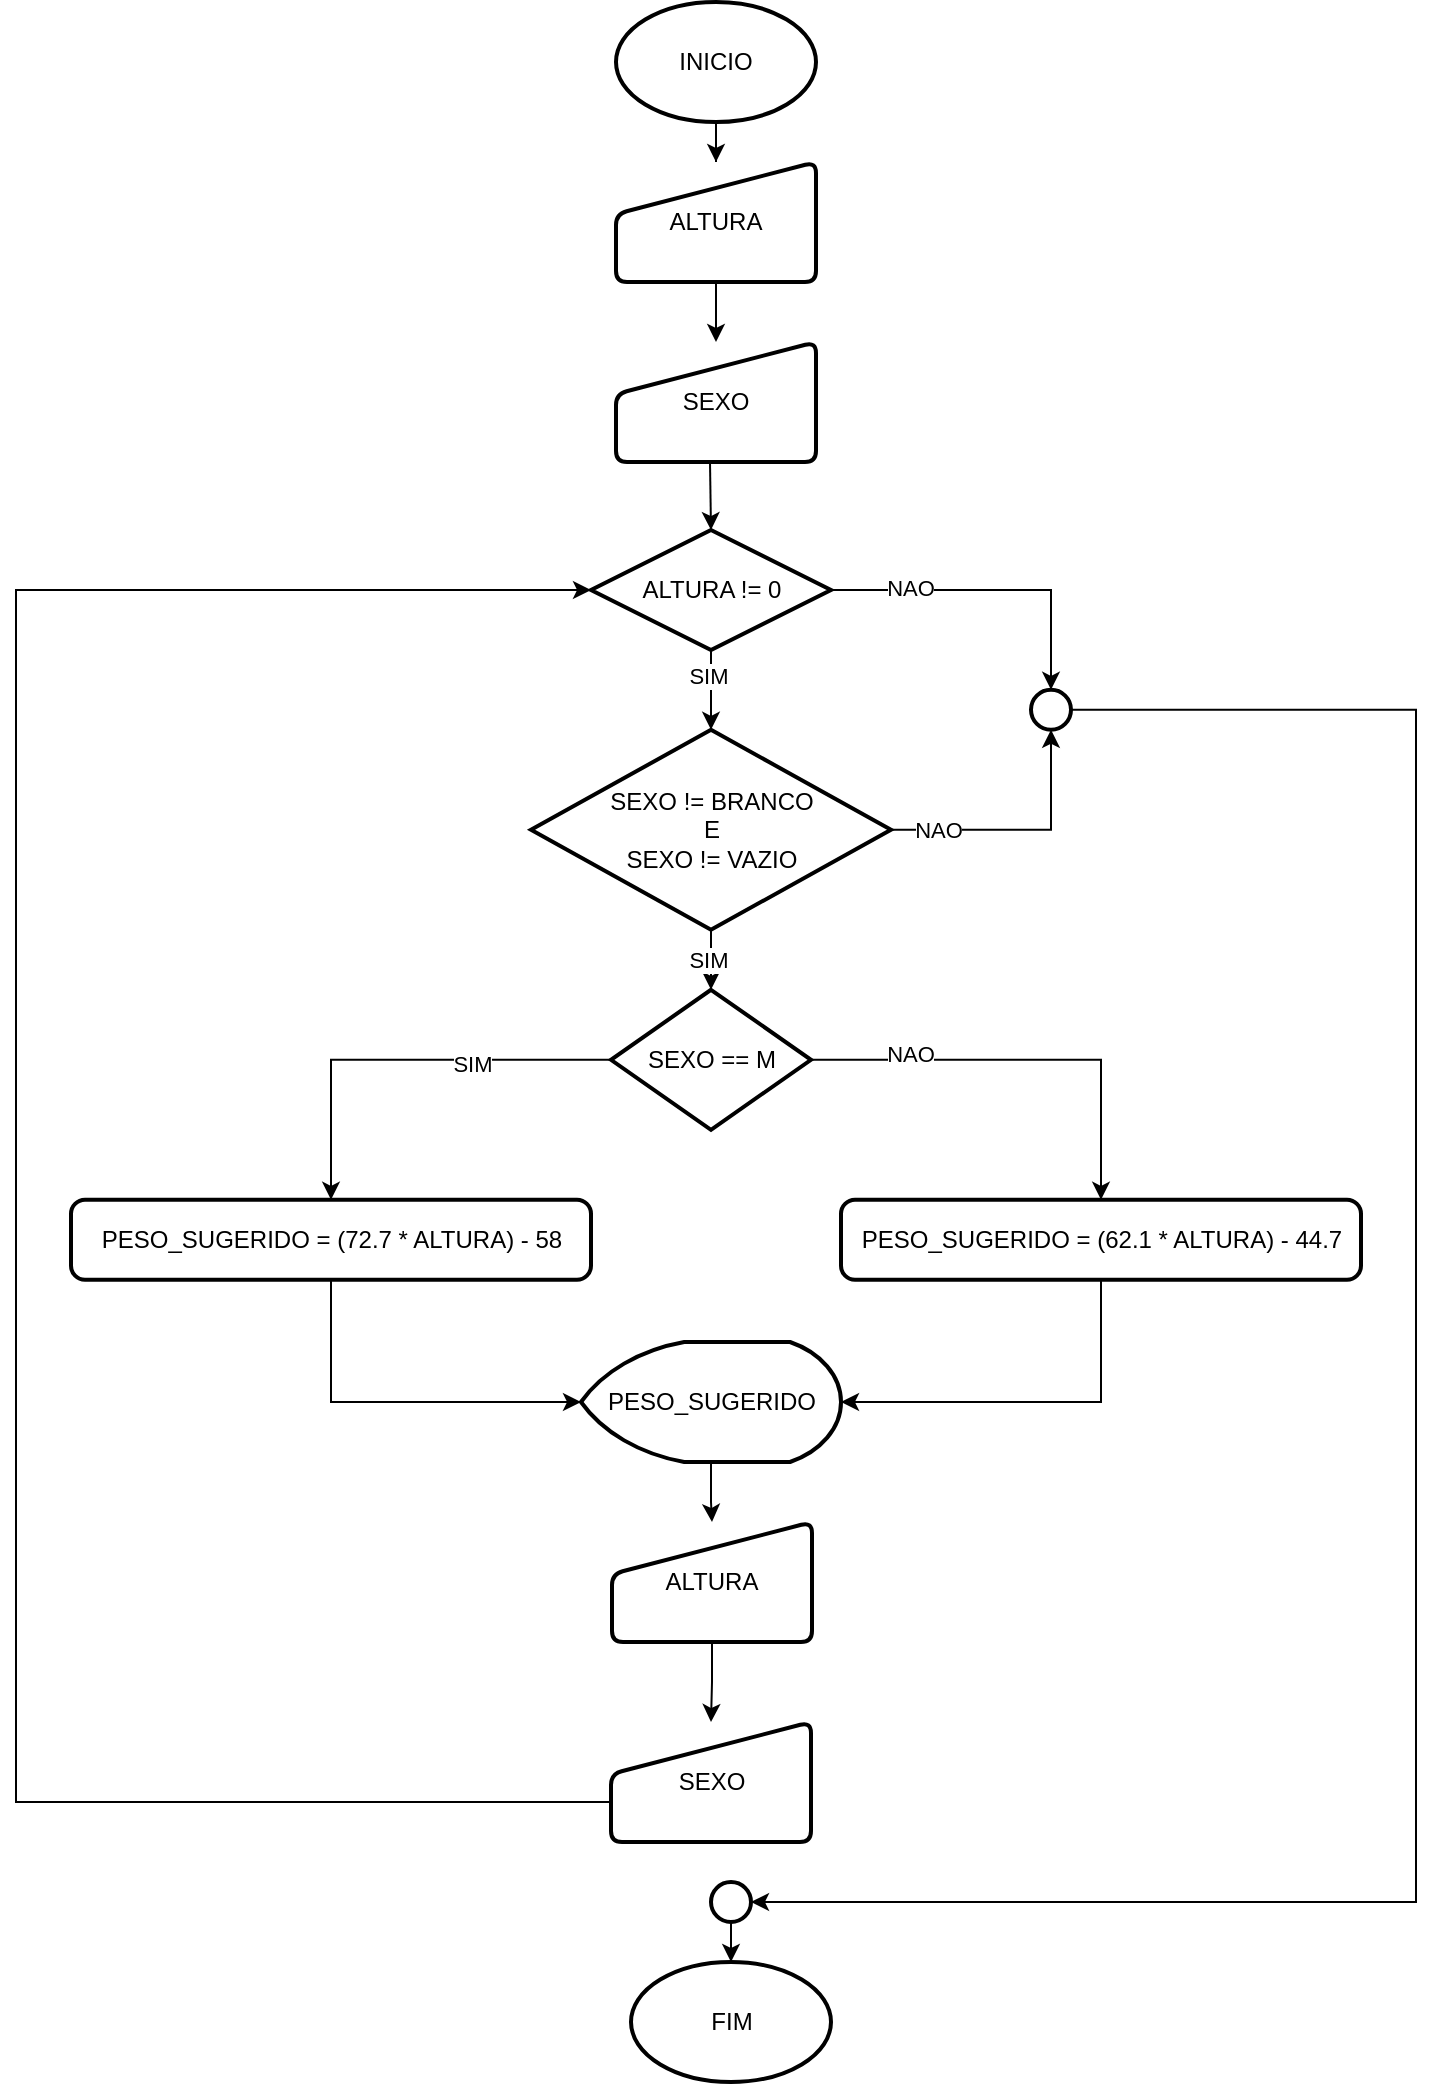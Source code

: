 <mxfile version="26.0.10">
  <diagram name="Página-1" id="mj-e01_5pzUuontkbSiP">
    <mxGraphModel dx="880" dy="508" grid="1" gridSize="10" guides="1" tooltips="1" connect="1" arrows="1" fold="1" page="1" pageScale="1" pageWidth="827" pageHeight="1169" math="0" shadow="0">
      <root>
        <mxCell id="0" />
        <mxCell id="1" parent="0" />
        <mxCell id="ijVDi0uQCzCi034brHkh-32" style="edgeStyle=orthogonalEdgeStyle;rounded=0;orthogonalLoop=1;jettySize=auto;html=1;entryX=0.5;entryY=0;entryDx=0;entryDy=0;" parent="1" source="ijVDi0uQCzCi034brHkh-2" target="ijVDi0uQCzCi034brHkh-28" edge="1">
          <mxGeometry relative="1" as="geometry" />
        </mxCell>
        <mxCell id="ijVDi0uQCzCi034brHkh-2" value="INICIO" style="strokeWidth=2;html=1;shape=mxgraph.flowchart.start_1;whiteSpace=wrap;" parent="1" vertex="1">
          <mxGeometry x="363" y="65" width="100" height="60" as="geometry" />
        </mxCell>
        <mxCell id="ijVDi0uQCzCi034brHkh-3" value="FIM" style="strokeWidth=2;html=1;shape=mxgraph.flowchart.start_1;whiteSpace=wrap;" parent="1" vertex="1">
          <mxGeometry x="370.5" y="1045" width="100" height="60" as="geometry" />
        </mxCell>
        <mxCell id="ijVDi0uQCzCi034brHkh-13" style="edgeStyle=orthogonalEdgeStyle;rounded=0;orthogonalLoop=1;jettySize=auto;html=1;exitX=0.5;exitY=1;exitDx=0;exitDy=0;exitPerimeter=0;" parent="1" source="ijVDi0uQCzCi034brHkh-7" target="ijVDi0uQCzCi034brHkh-8" edge="1">
          <mxGeometry relative="1" as="geometry">
            <mxPoint x="415.611" y="398.89" as="sourcePoint" />
          </mxGeometry>
        </mxCell>
        <mxCell id="ijVDi0uQCzCi034brHkh-18" value="SIM" style="edgeLabel;html=1;align=center;verticalAlign=middle;resizable=0;points=[];" parent="ijVDi0uQCzCi034brHkh-13" vertex="1" connectable="0">
          <mxGeometry x="-0.35" y="3" relative="1" as="geometry">
            <mxPoint x="-5" as="offset" />
          </mxGeometry>
        </mxCell>
        <mxCell id="ijVDi0uQCzCi034brHkh-7" value="ALTURA != 0" style="strokeWidth=2;html=1;shape=mxgraph.flowchart.decision;whiteSpace=wrap;" parent="1" vertex="1">
          <mxGeometry x="350.5" y="329" width="120" height="60" as="geometry" />
        </mxCell>
        <mxCell id="ijVDi0uQCzCi034brHkh-8" value="&lt;div&gt;SEXO != BRANCO&lt;/div&gt;&lt;div&gt;E&lt;/div&gt;&lt;div&gt;SEXO != VAZIO&lt;/div&gt;" style="strokeWidth=2;html=1;shape=mxgraph.flowchart.decision;whiteSpace=wrap;" parent="1" vertex="1">
          <mxGeometry x="320.5" y="428.89" width="180" height="100" as="geometry" />
        </mxCell>
        <mxCell id="ijVDi0uQCzCi034brHkh-41" style="edgeStyle=orthogonalEdgeStyle;rounded=0;orthogonalLoop=1;jettySize=auto;html=1;entryX=1;entryY=0.5;entryDx=0;entryDy=0;entryPerimeter=0;" parent="1" source="ijVDi0uQCzCi034brHkh-12" target="ijVDi0uQCzCi034brHkh-42" edge="1">
          <mxGeometry relative="1" as="geometry">
            <mxPoint x="763" y="935" as="targetPoint" />
            <Array as="points">
              <mxPoint x="763" y="419" />
              <mxPoint x="763" y="1015" />
            </Array>
          </mxGeometry>
        </mxCell>
        <mxCell id="ijVDi0uQCzCi034brHkh-12" value="" style="strokeWidth=2;html=1;shape=mxgraph.flowchart.start_2;whiteSpace=wrap;" parent="1" vertex="1">
          <mxGeometry x="570.5" y="408.89" width="20" height="20" as="geometry" />
        </mxCell>
        <mxCell id="ijVDi0uQCzCi034brHkh-14" style="edgeStyle=orthogonalEdgeStyle;rounded=0;orthogonalLoop=1;jettySize=auto;html=1;entryX=0.5;entryY=1;entryDx=0;entryDy=0;entryPerimeter=0;" parent="1" source="ijVDi0uQCzCi034brHkh-8" target="ijVDi0uQCzCi034brHkh-12" edge="1">
          <mxGeometry relative="1" as="geometry" />
        </mxCell>
        <mxCell id="ijVDi0uQCzCi034brHkh-17" value="NAO" style="edgeLabel;html=1;align=center;verticalAlign=middle;resizable=0;points=[];" parent="ijVDi0uQCzCi034brHkh-14" vertex="1" connectable="0">
          <mxGeometry x="-0.65" relative="1" as="geometry">
            <mxPoint as="offset" />
          </mxGeometry>
        </mxCell>
        <mxCell id="ijVDi0uQCzCi034brHkh-15" style="edgeStyle=orthogonalEdgeStyle;rounded=0;orthogonalLoop=1;jettySize=auto;html=1;entryX=0.5;entryY=0;entryDx=0;entryDy=0;entryPerimeter=0;" parent="1" source="ijVDi0uQCzCi034brHkh-7" target="ijVDi0uQCzCi034brHkh-12" edge="1">
          <mxGeometry relative="1" as="geometry">
            <mxPoint x="475.5" y="369.001" as="sourcePoint" />
          </mxGeometry>
        </mxCell>
        <mxCell id="ijVDi0uQCzCi034brHkh-16" value="NAO" style="edgeLabel;html=1;align=center;verticalAlign=middle;resizable=0;points=[];" parent="ijVDi0uQCzCi034brHkh-15" vertex="1" connectable="0">
          <mxGeometry x="-0.515" y="-4" relative="1" as="geometry">
            <mxPoint y="-5" as="offset" />
          </mxGeometry>
        </mxCell>
        <mxCell id="ijVDi0uQCzCi034brHkh-24" style="edgeStyle=orthogonalEdgeStyle;rounded=0;orthogonalLoop=1;jettySize=auto;html=1;entryX=0.5;entryY=0;entryDx=0;entryDy=0;" parent="1" source="ijVDi0uQCzCi034brHkh-19" target="ijVDi0uQCzCi034brHkh-20" edge="1">
          <mxGeometry relative="1" as="geometry" />
        </mxCell>
        <mxCell id="ijVDi0uQCzCi034brHkh-25" value="SIM" style="edgeLabel;html=1;align=center;verticalAlign=middle;resizable=0;points=[];" parent="ijVDi0uQCzCi034brHkh-24" vertex="1" connectable="0">
          <mxGeometry x="-0.34" y="2" relative="1" as="geometry">
            <mxPoint as="offset" />
          </mxGeometry>
        </mxCell>
        <mxCell id="ijVDi0uQCzCi034brHkh-26" style="edgeStyle=orthogonalEdgeStyle;rounded=0;orthogonalLoop=1;jettySize=auto;html=1;entryX=0.5;entryY=0;entryDx=0;entryDy=0;" parent="1" source="ijVDi0uQCzCi034brHkh-19" target="ijVDi0uQCzCi034brHkh-21" edge="1">
          <mxGeometry relative="1" as="geometry" />
        </mxCell>
        <mxCell id="ijVDi0uQCzCi034brHkh-27" value="NAO" style="edgeLabel;html=1;align=center;verticalAlign=middle;resizable=0;points=[];" parent="ijVDi0uQCzCi034brHkh-26" vertex="1" connectable="0">
          <mxGeometry x="-0.543" y="3" relative="1" as="geometry">
            <mxPoint as="offset" />
          </mxGeometry>
        </mxCell>
        <mxCell id="ijVDi0uQCzCi034brHkh-19" value="SEXO == M" style="strokeWidth=2;html=1;shape=mxgraph.flowchart.decision;whiteSpace=wrap;" parent="1" vertex="1">
          <mxGeometry x="360.5" y="558.89" width="100" height="70" as="geometry" />
        </mxCell>
        <mxCell id="ijVDi0uQCzCi034brHkh-20" value="PESO_SUGERIDO = (72.7 * ALTURA) - 58" style="rounded=1;whiteSpace=wrap;html=1;absoluteArcSize=1;arcSize=14;strokeWidth=2;" parent="1" vertex="1">
          <mxGeometry x="90.5" y="663.89" width="260" height="40" as="geometry" />
        </mxCell>
        <mxCell id="ijVDi0uQCzCi034brHkh-21" value="PESO_SUGERIDO = (62.1 * ALTURA) - 44.7" style="rounded=1;whiteSpace=wrap;html=1;absoluteArcSize=1;arcSize=14;strokeWidth=2;" parent="1" vertex="1">
          <mxGeometry x="475.5" y="663.89" width="260" height="40" as="geometry" />
        </mxCell>
        <mxCell id="ijVDi0uQCzCi034brHkh-22" style="edgeStyle=orthogonalEdgeStyle;rounded=0;orthogonalLoop=1;jettySize=auto;html=1;entryX=0.5;entryY=0;entryDx=0;entryDy=0;entryPerimeter=0;" parent="1" source="ijVDi0uQCzCi034brHkh-8" target="ijVDi0uQCzCi034brHkh-19" edge="1">
          <mxGeometry relative="1" as="geometry" />
        </mxCell>
        <mxCell id="ijVDi0uQCzCi034brHkh-23" value="SIM" style="edgeLabel;html=1;align=center;verticalAlign=middle;resizable=0;points=[];" parent="ijVDi0uQCzCi034brHkh-22" vertex="1" connectable="0">
          <mxGeometry x="-0.4" y="-2" relative="1" as="geometry">
            <mxPoint as="offset" />
          </mxGeometry>
        </mxCell>
        <mxCell id="ijVDi0uQCzCi034brHkh-33" style="edgeStyle=orthogonalEdgeStyle;rounded=0;orthogonalLoop=1;jettySize=auto;html=1;entryX=0.5;entryY=0;entryDx=0;entryDy=0;" parent="1" source="ijVDi0uQCzCi034brHkh-28" target="ijVDi0uQCzCi034brHkh-29" edge="1">
          <mxGeometry relative="1" as="geometry" />
        </mxCell>
        <mxCell id="ijVDi0uQCzCi034brHkh-28" value="ALTURA" style="html=1;strokeWidth=2;shape=manualInput;whiteSpace=wrap;rounded=1;size=26;arcSize=11;" parent="1" vertex="1">
          <mxGeometry x="363" y="145" width="100" height="60" as="geometry" />
        </mxCell>
        <mxCell id="ijVDi0uQCzCi034brHkh-29" value="SEXO" style="html=1;strokeWidth=2;shape=manualInput;whiteSpace=wrap;rounded=1;size=26;arcSize=11;" parent="1" vertex="1">
          <mxGeometry x="363" y="235" width="100" height="60" as="geometry" />
        </mxCell>
        <mxCell id="ijVDi0uQCzCi034brHkh-34" style="edgeStyle=orthogonalEdgeStyle;rounded=0;orthogonalLoop=1;jettySize=auto;html=1;entryX=0.5;entryY=0;entryDx=0;entryDy=0;entryPerimeter=0;" parent="1" target="ijVDi0uQCzCi034brHkh-7" edge="1">
          <mxGeometry relative="1" as="geometry">
            <mxPoint x="410" y="295" as="sourcePoint" />
            <mxPoint x="493" y="335" as="targetPoint" />
          </mxGeometry>
        </mxCell>
        <mxCell id="ijVDi0uQCzCi034brHkh-39" style="edgeStyle=orthogonalEdgeStyle;rounded=0;orthogonalLoop=1;jettySize=auto;html=1;entryX=0.5;entryY=0;entryDx=0;entryDy=0;" parent="1" source="ijVDi0uQCzCi034brHkh-35" target="ijVDi0uQCzCi034brHkh-36" edge="1">
          <mxGeometry relative="1" as="geometry" />
        </mxCell>
        <mxCell id="ijVDi0uQCzCi034brHkh-35" value="ALTURA" style="html=1;strokeWidth=2;shape=manualInput;whiteSpace=wrap;rounded=1;size=26;arcSize=11;" parent="1" vertex="1">
          <mxGeometry x="361" y="825" width="100" height="60" as="geometry" />
        </mxCell>
        <mxCell id="ijVDi0uQCzCi034brHkh-36" value="SEXO" style="html=1;strokeWidth=2;shape=manualInput;whiteSpace=wrap;rounded=1;size=26;arcSize=11;" parent="1" vertex="1">
          <mxGeometry x="360.5" y="925" width="100" height="60" as="geometry" />
        </mxCell>
        <mxCell id="ijVDi0uQCzCi034brHkh-40" style="edgeStyle=orthogonalEdgeStyle;rounded=0;orthogonalLoop=1;jettySize=auto;html=1;entryX=0;entryY=0.5;entryDx=0;entryDy=0;entryPerimeter=0;" parent="1" source="ijVDi0uQCzCi034brHkh-36" target="ijVDi0uQCzCi034brHkh-7" edge="1">
          <mxGeometry relative="1" as="geometry">
            <Array as="points">
              <mxPoint x="63" y="965" />
              <mxPoint x="63" y="359" />
            </Array>
          </mxGeometry>
        </mxCell>
        <mxCell id="ijVDi0uQCzCi034brHkh-47" style="edgeStyle=orthogonalEdgeStyle;rounded=0;orthogonalLoop=1;jettySize=auto;html=1;" parent="1" source="ijVDi0uQCzCi034brHkh-42" target="ijVDi0uQCzCi034brHkh-3" edge="1">
          <mxGeometry relative="1" as="geometry" />
        </mxCell>
        <mxCell id="ijVDi0uQCzCi034brHkh-42" value="" style="strokeWidth=2;html=1;shape=mxgraph.flowchart.start_2;whiteSpace=wrap;" parent="1" vertex="1">
          <mxGeometry x="410.5" y="1005" width="20" height="20" as="geometry" />
        </mxCell>
        <mxCell id="ijVDi0uQCzCi034brHkh-46" style="edgeStyle=orthogonalEdgeStyle;rounded=0;orthogonalLoop=1;jettySize=auto;html=1;entryX=0.5;entryY=0;entryDx=0;entryDy=0;" parent="1" source="ijVDi0uQCzCi034brHkh-43" target="ijVDi0uQCzCi034brHkh-35" edge="1">
          <mxGeometry relative="1" as="geometry" />
        </mxCell>
        <mxCell id="ijVDi0uQCzCi034brHkh-43" value="PESO_SUGERIDO" style="strokeWidth=2;html=1;shape=mxgraph.flowchart.display;whiteSpace=wrap;" parent="1" vertex="1">
          <mxGeometry x="345.5" y="735" width="130" height="60" as="geometry" />
        </mxCell>
        <mxCell id="ijVDi0uQCzCi034brHkh-44" style="edgeStyle=orthogonalEdgeStyle;rounded=0;orthogonalLoop=1;jettySize=auto;html=1;entryX=0;entryY=0.5;entryDx=0;entryDy=0;entryPerimeter=0;" parent="1" source="ijVDi0uQCzCi034brHkh-20" target="ijVDi0uQCzCi034brHkh-43" edge="1">
          <mxGeometry relative="1" as="geometry" />
        </mxCell>
        <mxCell id="ijVDi0uQCzCi034brHkh-45" style="edgeStyle=orthogonalEdgeStyle;rounded=0;orthogonalLoop=1;jettySize=auto;html=1;entryX=1;entryY=0.5;entryDx=0;entryDy=0;entryPerimeter=0;" parent="1" source="ijVDi0uQCzCi034brHkh-21" target="ijVDi0uQCzCi034brHkh-43" edge="1">
          <mxGeometry relative="1" as="geometry" />
        </mxCell>
      </root>
    </mxGraphModel>
  </diagram>
</mxfile>

